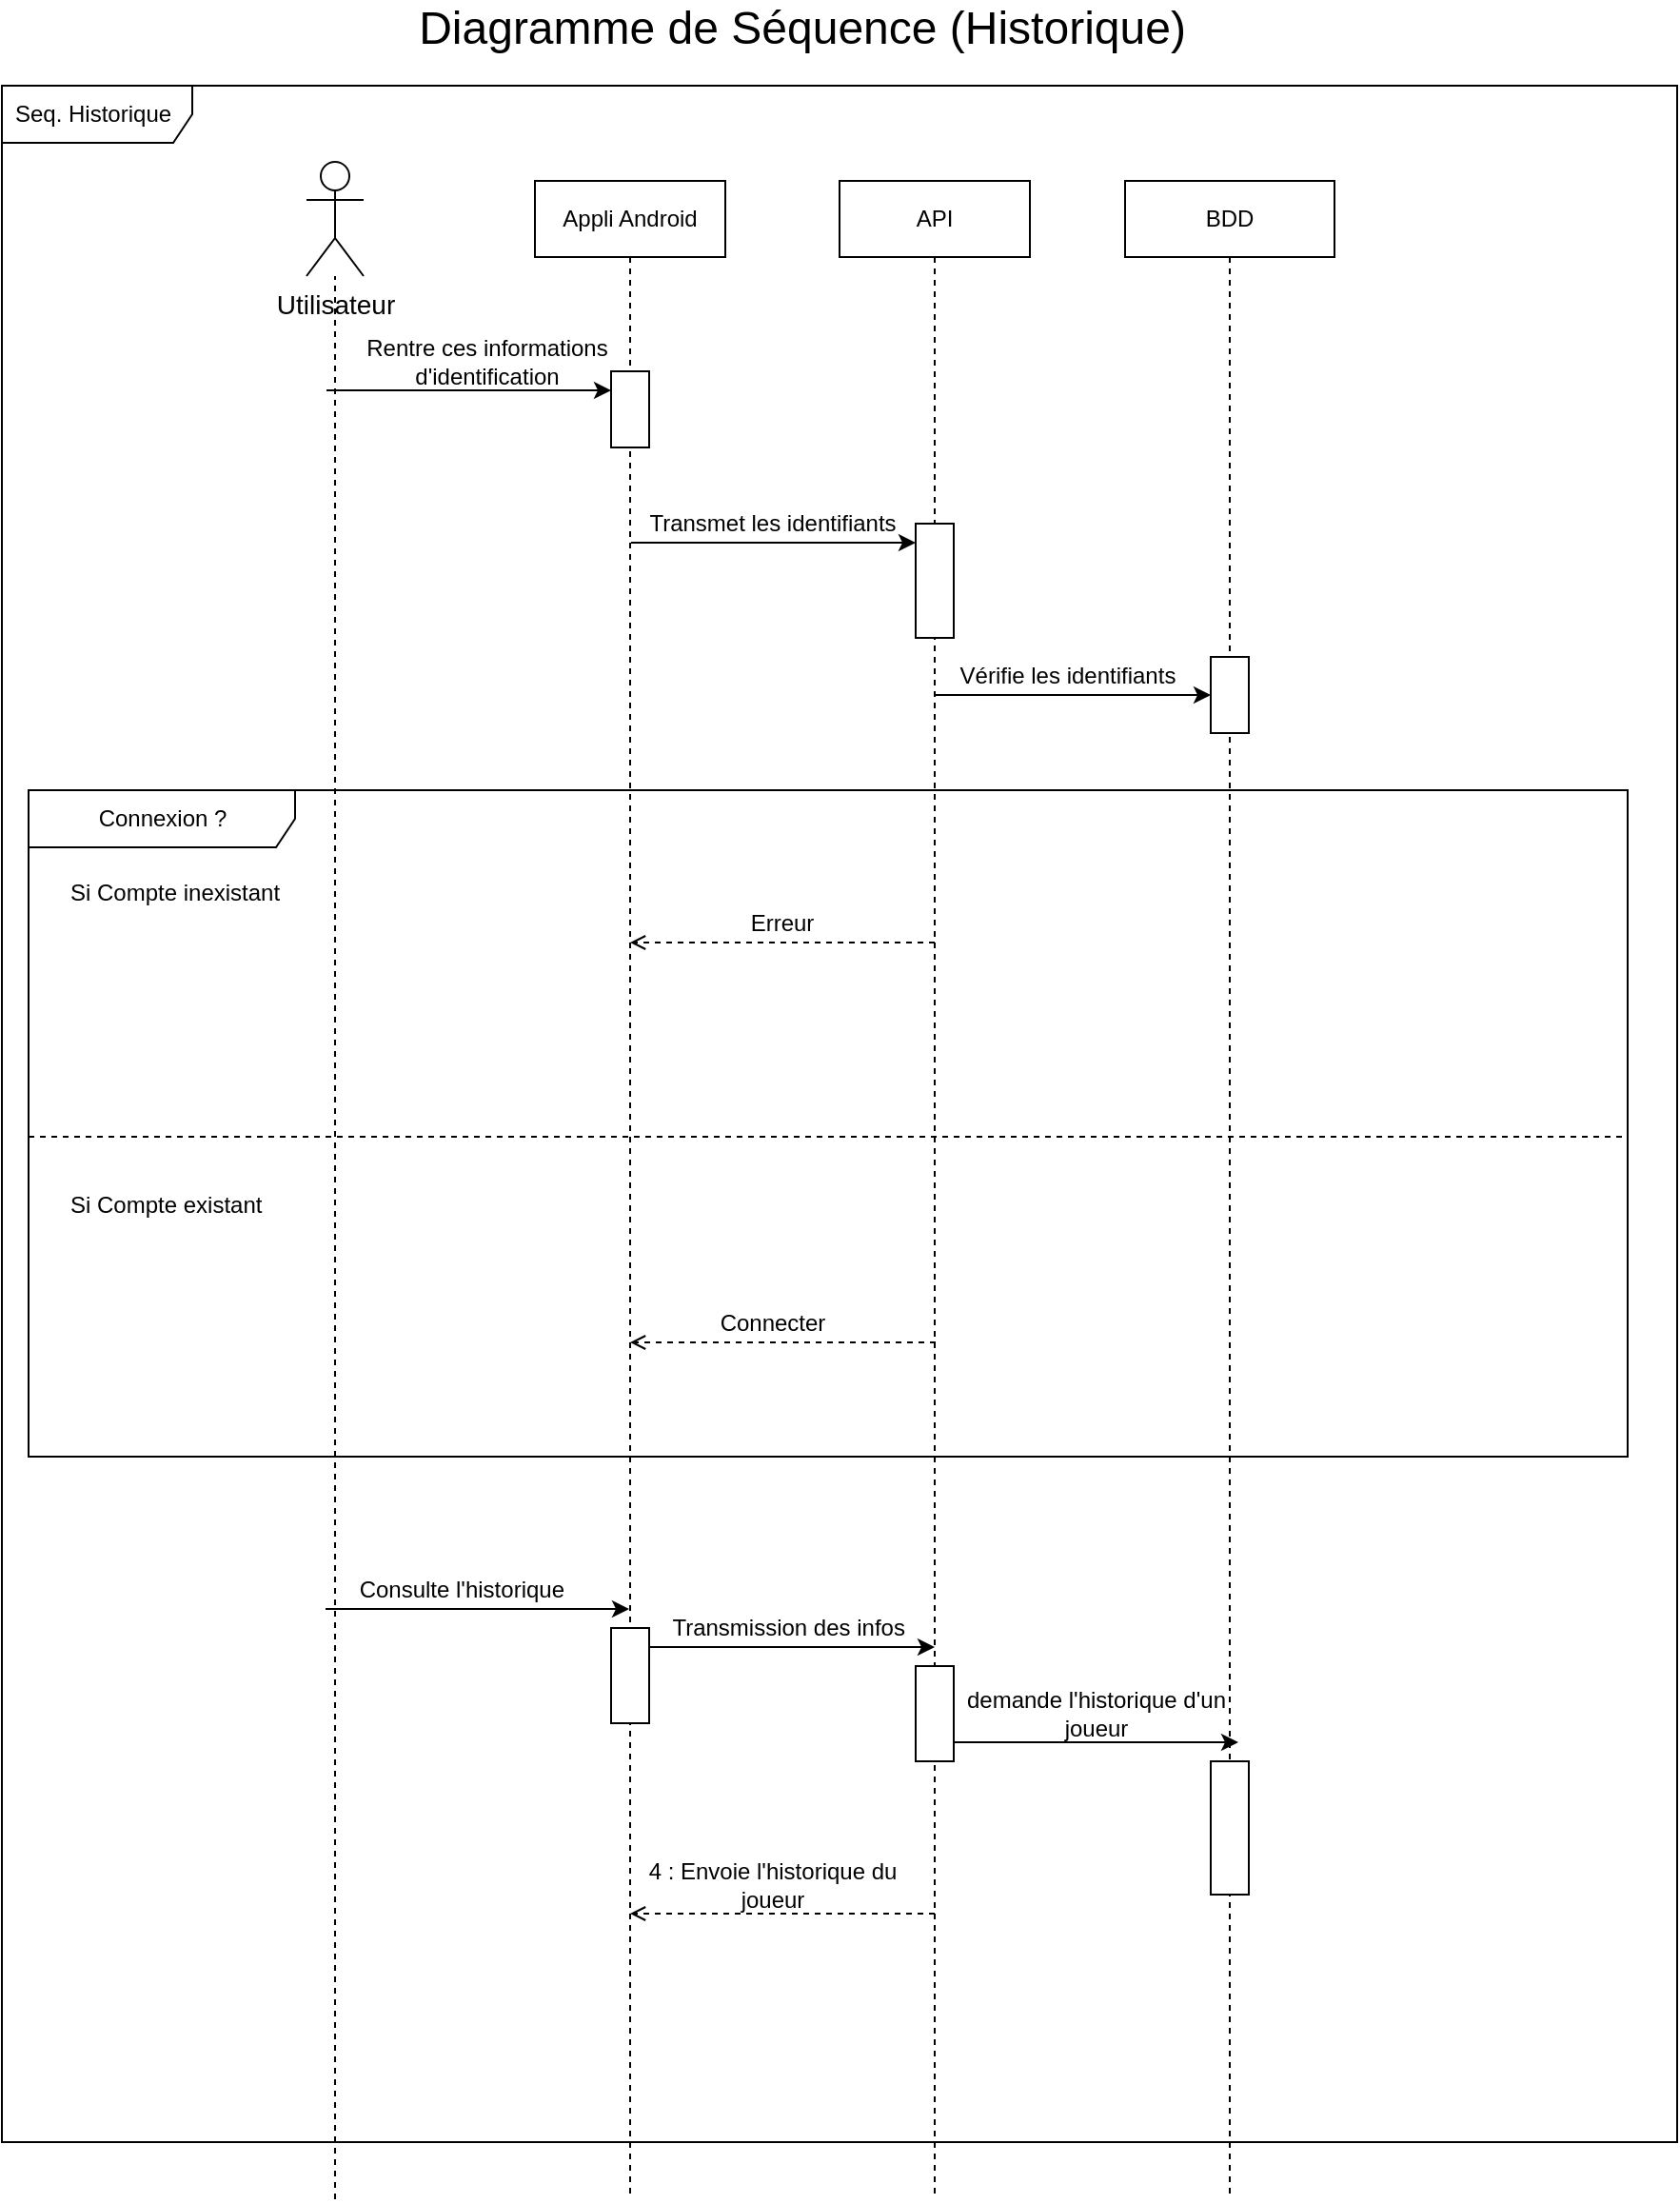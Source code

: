 <mxfile version="16.5.1" type="device"><diagram id="XPQxdxaYXdD7KTEu_c_E" name="Page-1"><mxGraphModel dx="1865" dy="641" grid="1" gridSize="10" guides="1" tooltips="1" connect="1" arrows="1" fold="1" page="1" pageScale="1" pageWidth="827" pageHeight="1169" math="0" shadow="0"><root><mxCell id="0"/><mxCell id="1" parent="0"/><mxCell id="xaR4I5Qfjbyw3YZblDkU-1" value="Seq. Historique" style="shape=umlFrame;whiteSpace=wrap;html=1;width=100;height=30;boundedLbl=1;verticalAlign=middle;align=left;spacingLeft=5;" parent="1" vertex="1"><mxGeometry x="-20" y="80" width="880" height="1080" as="geometry"/></mxCell><mxCell id="xaR4I5Qfjbyw3YZblDkU-4" value="Appli Android" style="shape=umlLifeline;perimeter=lifelinePerimeter;whiteSpace=wrap;html=1;container=1;collapsible=0;recursiveResize=0;outlineConnect=0;" parent="1" vertex="1"><mxGeometry x="260" y="130" width="100" height="1060" as="geometry"/></mxCell><mxCell id="xaR4I5Qfjbyw3YZblDkU-9" value="" style="rounded=0;whiteSpace=wrap;html=1;fontSize=14;" parent="xaR4I5Qfjbyw3YZblDkU-4" vertex="1"><mxGeometry x="40" y="760" width="20" height="50" as="geometry"/></mxCell><mxCell id="ZXqarL0wjw8nKbTsI6l_-5" value="" style="rounded=0;whiteSpace=wrap;html=1;" vertex="1" parent="xaR4I5Qfjbyw3YZblDkU-4"><mxGeometry x="40" y="100" width="20" height="40" as="geometry"/></mxCell><mxCell id="ZXqarL0wjw8nKbTsI6l_-29" value="" style="html=1;verticalAlign=bottom;labelBackgroundColor=none;endArrow=open;endFill=0;dashed=1;rounded=0;" edge="1" parent="xaR4I5Qfjbyw3YZblDkU-4"><mxGeometry width="160" relative="1" as="geometry"><mxPoint x="210.5" y="610" as="sourcePoint"/><mxPoint x="50" y="610" as="targetPoint"/><Array as="points"><mxPoint x="130.5" y="610"/></Array></mxGeometry></mxCell><mxCell id="xaR4I5Qfjbyw3YZblDkU-6" value="API" style="shape=umlLifeline;perimeter=lifelinePerimeter;whiteSpace=wrap;html=1;container=1;collapsible=0;recursiveResize=0;outlineConnect=0;" parent="1" vertex="1"><mxGeometry x="420" y="130" width="100" height="1060" as="geometry"/></mxCell><mxCell id="xaR4I5Qfjbyw3YZblDkU-10" value="" style="rounded=0;whiteSpace=wrap;html=1;fontSize=14;" parent="xaR4I5Qfjbyw3YZblDkU-6" vertex="1"><mxGeometry x="40" y="780" width="20" height="50" as="geometry"/></mxCell><mxCell id="ZXqarL0wjw8nKbTsI6l_-10" value="" style="rounded=0;whiteSpace=wrap;html=1;" vertex="1" parent="xaR4I5Qfjbyw3YZblDkU-6"><mxGeometry x="40" y="180" width="20" height="60" as="geometry"/></mxCell><mxCell id="xaR4I5Qfjbyw3YZblDkU-7" value="BDD" style="shape=umlLifeline;perimeter=lifelinePerimeter;whiteSpace=wrap;html=1;container=1;collapsible=0;recursiveResize=0;outlineConnect=0;" parent="1" vertex="1"><mxGeometry x="570" y="130" width="110" height="1060" as="geometry"/></mxCell><mxCell id="xaR4I5Qfjbyw3YZblDkU-12" value="" style="rounded=0;whiteSpace=wrap;html=1;fontSize=14;" parent="xaR4I5Qfjbyw3YZblDkU-7" vertex="1"><mxGeometry x="45" y="830" width="20" height="70" as="geometry"/></mxCell><mxCell id="ZXqarL0wjw8nKbTsI6l_-14" value="" style="rounded=0;whiteSpace=wrap;html=1;" vertex="1" parent="xaR4I5Qfjbyw3YZblDkU-7"><mxGeometry x="45" y="250" width="20" height="40" as="geometry"/></mxCell><mxCell id="xaR4I5Qfjbyw3YZblDkU-8" value="&lt;font style=&quot;font-size: 24px&quot;&gt;Diagramme de Séquence (Historique)&lt;/font&gt;" style="text;html=1;resizable=0;autosize=1;align=center;verticalAlign=middle;points=[];fillColor=none;strokeColor=none;rounded=0;" parent="1" vertex="1"><mxGeometry x="190" y="40" width="420" height="20" as="geometry"/></mxCell><mxCell id="xaR4I5Qfjbyw3YZblDkU-3" value="&lt;span style=&quot;font-size: 14px&quot;&gt;Utilisateur&lt;/span&gt;" style="shape=umlActor;verticalLabelPosition=bottom;verticalAlign=top;html=1;" parent="1" vertex="1"><mxGeometry x="140" y="120" width="30" height="60" as="geometry"/></mxCell><mxCell id="Lc1zqaqdC_trvTHzKN6Z-6" value="" style="endArrow=none;dashed=1;html=1;rounded=0;startArrow=none;" parent="1" target="xaR4I5Qfjbyw3YZblDkU-3" edge="1"><mxGeometry width="50" height="50" relative="1" as="geometry"><mxPoint x="155" y="1190" as="sourcePoint"/><mxPoint x="210" y="400" as="targetPoint"/></mxGeometry></mxCell><mxCell id="Lc1zqaqdC_trvTHzKN6Z-10" value="" style="endArrow=classic;html=1;rounded=0;" parent="1" edge="1"><mxGeometry width="50" height="50" relative="1" as="geometry"><mxPoint x="150" y="880" as="sourcePoint"/><mxPoint x="309.5" y="880" as="targetPoint"/><Array as="points"><mxPoint x="200" y="880"/></Array></mxGeometry></mxCell><mxCell id="Lc1zqaqdC_trvTHzKN6Z-13" value="&amp;nbsp;Consulte l'historique" style="text;html=1;strokeColor=none;fillColor=none;align=center;verticalAlign=middle;whiteSpace=wrap;rounded=0;" parent="1" vertex="1"><mxGeometry x="150" y="860" width="140" height="20" as="geometry"/></mxCell><mxCell id="Lc1zqaqdC_trvTHzKN6Z-14" value="" style="endArrow=classic;html=1;rounded=0;" parent="1" edge="1"><mxGeometry width="50" height="50" relative="1" as="geometry"><mxPoint x="320.5" y="900" as="sourcePoint"/><mxPoint x="470" y="900" as="targetPoint"/></mxGeometry></mxCell><mxCell id="Lc1zqaqdC_trvTHzKN6Z-21" value="Transmission des infos&amp;nbsp;" style="text;html=1;strokeColor=none;fillColor=none;align=center;verticalAlign=middle;whiteSpace=wrap;rounded=0;" parent="1" vertex="1"><mxGeometry x="320" y="880" width="150" height="20" as="geometry"/></mxCell><mxCell id="Lc1zqaqdC_trvTHzKN6Z-25" value="demande l'historique d'un joueur" style="text;html=1;strokeColor=none;fillColor=none;align=center;verticalAlign=middle;whiteSpace=wrap;rounded=0;" parent="1" vertex="1"><mxGeometry x="480" y="920" width="150" height="30" as="geometry"/></mxCell><mxCell id="Lc1zqaqdC_trvTHzKN6Z-30" value="4 : Envoie l'historique du joueur" style="text;html=1;strokeColor=none;fillColor=none;align=center;verticalAlign=middle;whiteSpace=wrap;rounded=0;fontFamily=Helvetica;fontSize=12;fontColor=default;" parent="1" vertex="1"><mxGeometry x="310" y="1010" width="150" height="30" as="geometry"/></mxCell><mxCell id="Lc1zqaqdC_trvTHzKN6Z-19" value="" style="endArrow=classic;html=1;rounded=0;" parent="1" edge="1"><mxGeometry width="50" height="50" relative="1" as="geometry"><mxPoint x="480" y="950" as="sourcePoint"/><mxPoint x="629.5" y="950" as="targetPoint"/></mxGeometry></mxCell><mxCell id="ZXqarL0wjw8nKbTsI6l_-7" value="" style="endArrow=classic;html=1;rounded=0;" edge="1" parent="1"><mxGeometry width="50" height="50" relative="1" as="geometry"><mxPoint x="150.5" y="240" as="sourcePoint"/><mxPoint x="300" y="240" as="targetPoint"/></mxGeometry></mxCell><mxCell id="ZXqarL0wjw8nKbTsI6l_-8" value="Rentre ces informations d'identification" style="text;html=1;strokeColor=none;fillColor=none;align=center;verticalAlign=middle;whiteSpace=wrap;rounded=0;" vertex="1" parent="1"><mxGeometry x="160" y="210" width="150" height="30" as="geometry"/></mxCell><mxCell id="ZXqarL0wjw8nKbTsI6l_-9" value="" style="endArrow=classic;html=1;rounded=0;" edge="1" parent="1"><mxGeometry width="50" height="50" relative="1" as="geometry"><mxPoint x="310.5" y="320" as="sourcePoint"/><mxPoint x="460" y="320" as="targetPoint"/></mxGeometry></mxCell><mxCell id="ZXqarL0wjw8nKbTsI6l_-11" value="Transmet les identifiants" style="text;html=1;strokeColor=none;fillColor=none;align=center;verticalAlign=middle;whiteSpace=wrap;rounded=0;" vertex="1" parent="1"><mxGeometry x="310" y="300" width="150" height="20" as="geometry"/></mxCell><mxCell id="ZXqarL0wjw8nKbTsI6l_-12" value="" style="endArrow=classic;html=1;rounded=0;entryX=0;entryY=0.5;entryDx=0;entryDy=0;" edge="1" parent="1" source="xaR4I5Qfjbyw3YZblDkU-6" target="ZXqarL0wjw8nKbTsI6l_-14"><mxGeometry width="50" height="50" relative="1" as="geometry"><mxPoint x="470.5" y="420" as="sourcePoint"/><mxPoint x="620" y="420" as="targetPoint"/><Array as="points"><mxPoint x="540" y="400"/></Array></mxGeometry></mxCell><mxCell id="ZXqarL0wjw8nKbTsI6l_-13" value="Vérifie les identifiants" style="text;html=1;strokeColor=none;fillColor=none;align=center;verticalAlign=middle;whiteSpace=wrap;rounded=0;" vertex="1" parent="1"><mxGeometry x="470" y="380" width="140" height="20" as="geometry"/></mxCell><mxCell id="ZXqarL0wjw8nKbTsI6l_-26" value="" style="html=1;verticalAlign=bottom;labelBackgroundColor=none;endArrow=open;endFill=0;dashed=1;rounded=0;" edge="1" parent="1"><mxGeometry width="160" relative="1" as="geometry"><mxPoint x="470" y="1040" as="sourcePoint"/><mxPoint x="310" y="1040" as="targetPoint"/></mxGeometry></mxCell><mxCell id="ZXqarL0wjw8nKbTsI6l_-25" value="" style="html=1;verticalAlign=bottom;labelBackgroundColor=none;endArrow=open;endFill=0;dashed=1;rounded=0;" edge="1" parent="1" target="xaR4I5Qfjbyw3YZblDkU-4"><mxGeometry width="160" relative="1" as="geometry"><mxPoint x="470" y="530" as="sourcePoint"/><mxPoint x="490" y="530" as="targetPoint"/><Array as="points"><mxPoint x="390" y="530"/></Array></mxGeometry></mxCell><mxCell id="ZXqarL0wjw8nKbTsI6l_-28" value="Erreur" style="text;html=1;strokeColor=none;fillColor=none;align=center;verticalAlign=middle;whiteSpace=wrap;rounded=0;" vertex="1" parent="1"><mxGeometry x="360" y="510" width="60" height="20" as="geometry"/></mxCell><mxCell id="ZXqarL0wjw8nKbTsI6l_-30" value="Connecter" style="text;html=1;strokeColor=none;fillColor=none;align=center;verticalAlign=middle;whiteSpace=wrap;rounded=0;" vertex="1" parent="1"><mxGeometry x="355" y="720" width="60" height="20" as="geometry"/></mxCell><mxCell id="ZXqarL0wjw8nKbTsI6l_-1" value="Connexion ?" style="shape=umlFrame;tabWidth=110;tabHeight=30;tabPosition=left;html=1;boundedLbl=1;labelInHeader=1;width=140;height=30;" vertex="1" parent="1"><mxGeometry x="-6" y="450" width="840" height="350" as="geometry"/></mxCell><mxCell id="ZXqarL0wjw8nKbTsI6l_-2" value="Si Compte inexistant " style="text" vertex="1" parent="ZXqarL0wjw8nKbTsI6l_-1"><mxGeometry width="120" height="20" relative="1" as="geometry"><mxPoint x="20" y="40" as="offset"/></mxGeometry></mxCell><mxCell id="ZXqarL0wjw8nKbTsI6l_-3" value="Si Compte existant" style="line;strokeWidth=1;dashed=1;labelPosition=center;verticalLabelPosition=bottom;align=left;verticalAlign=top;spacingLeft=20;spacingTop=15;" vertex="1" parent="ZXqarL0wjw8nKbTsI6l_-1"><mxGeometry y="175" width="840.0" height="14.0" as="geometry"/></mxCell></root></mxGraphModel></diagram></mxfile>